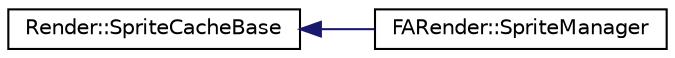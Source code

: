 digraph G
{
  edge [fontname="Helvetica",fontsize="10",labelfontname="Helvetica",labelfontsize="10"];
  node [fontname="Helvetica",fontsize="10",shape=record];
  rankdir="LR";
  Node1 [label="Render::SpriteCacheBase",height=0.2,width=0.4,color="black", fillcolor="white", style="filled",URL="$class_render_1_1_sprite_cache_base.html"];
  Node1 -> Node2 [dir="back",color="midnightblue",fontsize="10",style="solid",fontname="Helvetica"];
  Node2 [label="FARender::SpriteManager",height=0.2,width=0.4,color="black", fillcolor="white", style="filled",URL="$class_f_a_render_1_1_sprite_manager.html",tooltip="Manager for game sprites. Mostly just a wrapper for SpriteCache, see that for documentation of member..."];
}
